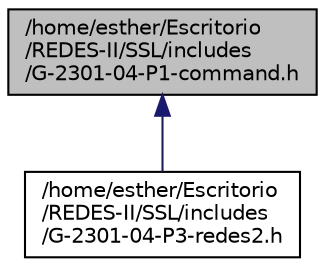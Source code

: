 digraph "/home/esther/Escritorio/REDES-II/SSL/includes/G-2301-04-P1-command.h"
{
  edge [fontname="Helvetica",fontsize="10",labelfontname="Helvetica",labelfontsize="10"];
  node [fontname="Helvetica",fontsize="10",shape=record];
  Node1 [label="/home/esther/Escritorio\l/REDES-II/SSL/includes\l/G-2301-04-P1-command.h",height=0.2,width=0.4,color="black", fillcolor="grey75", style="filled", fontcolor="black"];
  Node1 -> Node2 [dir="back",color="midnightblue",fontsize="10",style="solid",fontname="Helvetica"];
  Node2 [label="/home/esther/Escritorio\l/REDES-II/SSL/includes\l/G-2301-04-P3-redes2.h",height=0.2,width=0.4,color="black", fillcolor="white", style="filled",URL="$_g-2301-04-_p3-redes2_8h.html"];
}

